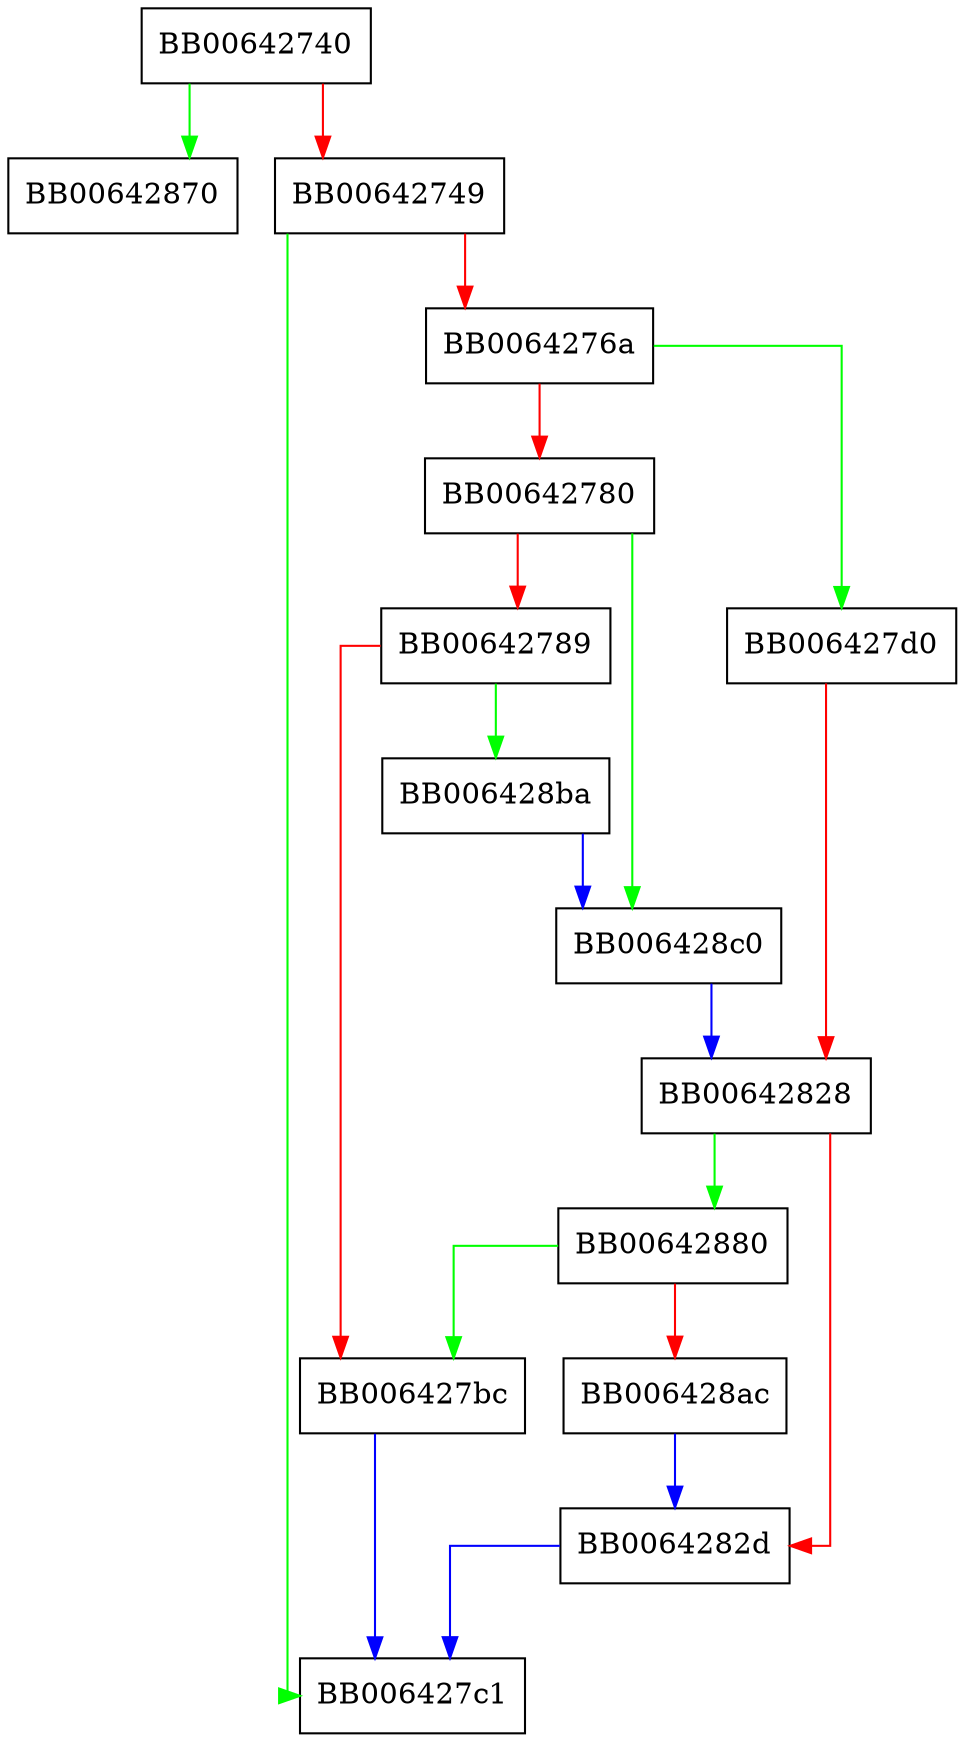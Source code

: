 digraph ossl_sha3_squeeze {
  node [shape="box"];
  graph [splines=ortho];
  BB00642740 -> BB00642870 [color="green"];
  BB00642740 -> BB00642749 [color="red"];
  BB00642749 -> BB006427c1 [color="green"];
  BB00642749 -> BB0064276a [color="red"];
  BB0064276a -> BB006427d0 [color="green"];
  BB0064276a -> BB00642780 [color="red"];
  BB00642780 -> BB006428c0 [color="green"];
  BB00642780 -> BB00642789 [color="red"];
  BB00642789 -> BB006428ba [color="green"];
  BB00642789 -> BB006427bc [color="red"];
  BB006427bc -> BB006427c1 [color="blue"];
  BB006427d0 -> BB00642828 [color="red"];
  BB00642828 -> BB00642880 [color="green"];
  BB00642828 -> BB0064282d [color="red"];
  BB0064282d -> BB006427c1 [color="blue"];
  BB00642880 -> BB006427bc [color="green"];
  BB00642880 -> BB006428ac [color="red"];
  BB006428ac -> BB0064282d [color="blue"];
  BB006428ba -> BB006428c0 [color="blue"];
  BB006428c0 -> BB00642828 [color="blue"];
}